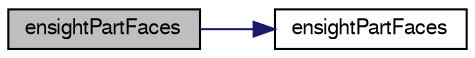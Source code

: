 digraph "ensightPartFaces"
{
  bgcolor="transparent";
  edge [fontname="FreeSans",fontsize="10",labelfontname="FreeSans",labelfontsize="10"];
  node [fontname="FreeSans",fontsize="10",shape=record];
  rankdir="LR";
  Node5 [label="ensightPartFaces",height=0.2,width=0.4,color="black", fillcolor="grey75", style="filled", fontcolor="black"];
  Node5 -> Node6 [color="midnightblue",fontsize="10",style="solid",fontname="FreeSans"];
  Node6 [label="ensightPartFaces",height=0.2,width=0.4,color="black",URL="$a21318.html#ac42c63c7b86bd3d5a60ab3b129cc8483",tooltip="Construct empty part with number and description. "];
}
